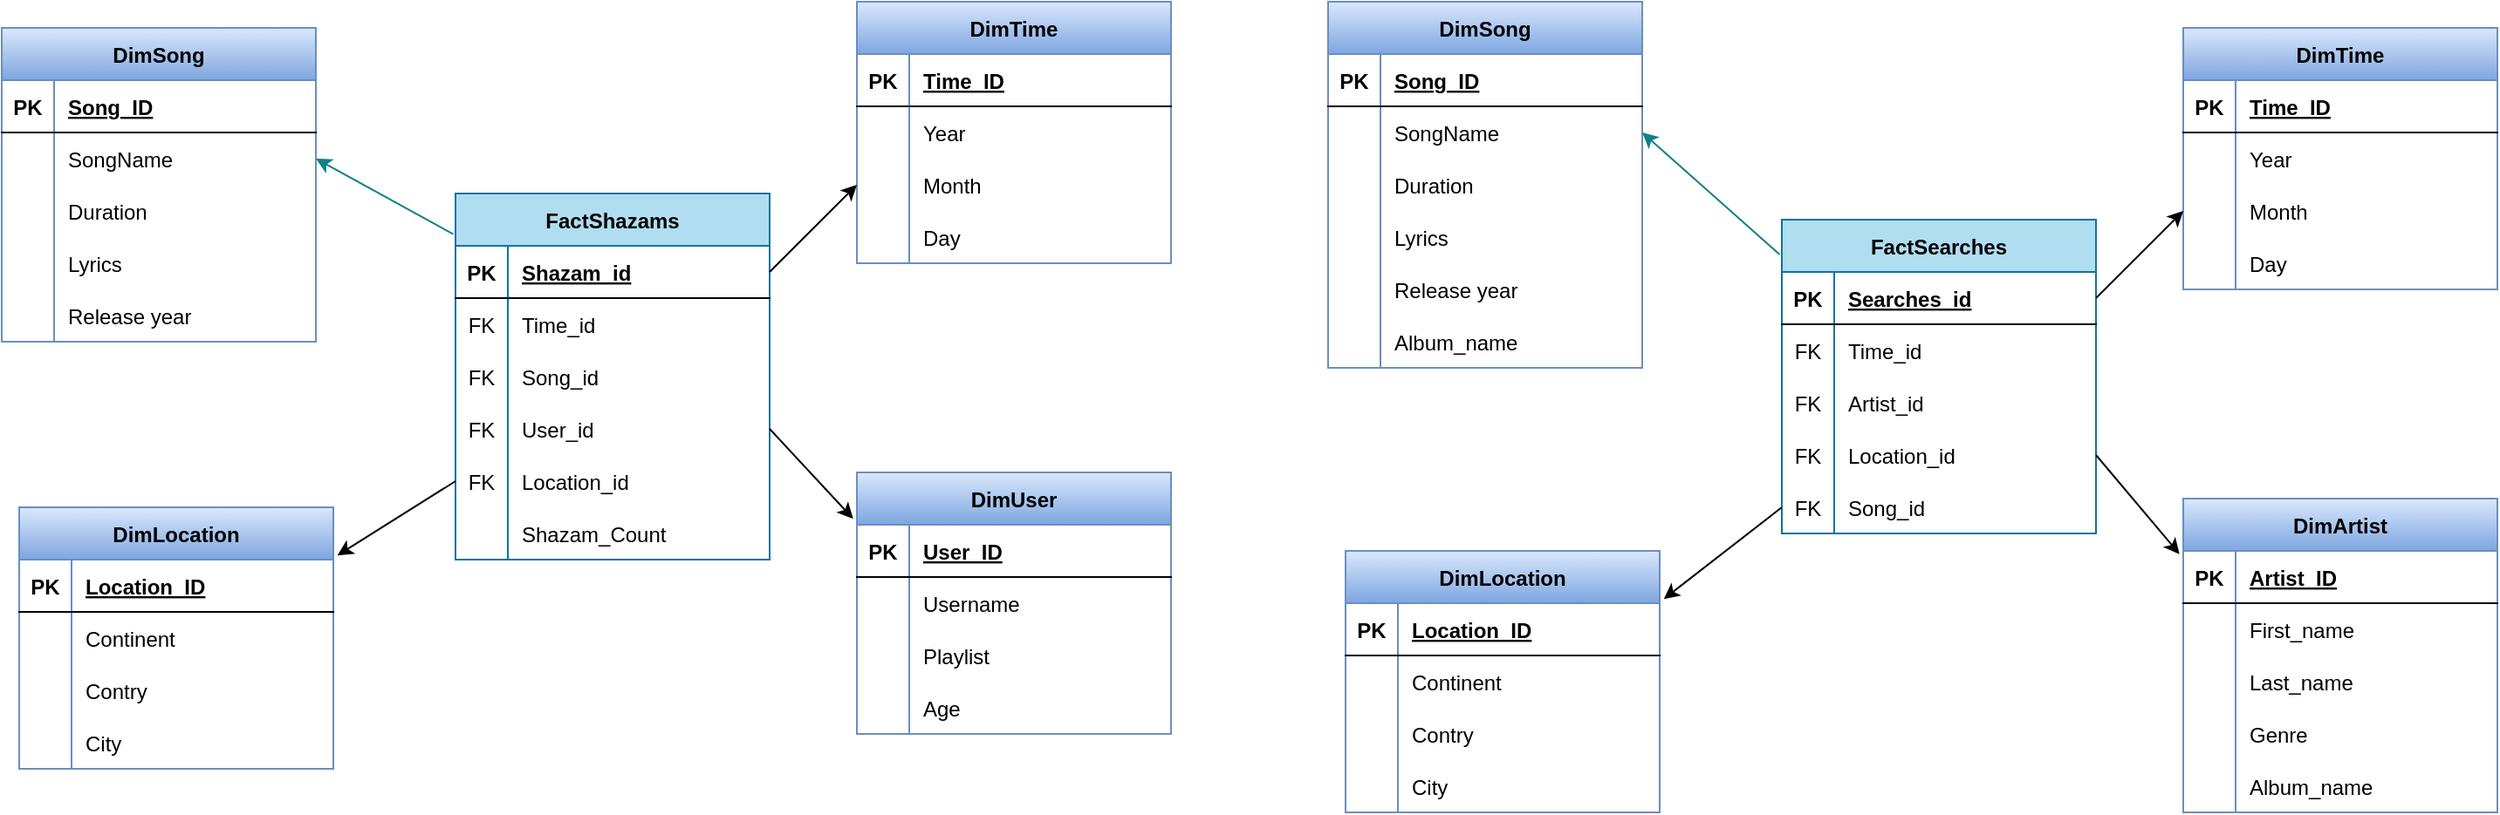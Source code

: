 <mxfile version="20.3.0" type="device"><diagram id="600w3VN4ANIHuI6n16UL" name="Page-1"><mxGraphModel dx="1038" dy="649" grid="1" gridSize="10" guides="1" tooltips="1" connect="1" arrows="1" fold="1" page="1" pageScale="1" pageWidth="850" pageHeight="1100" math="0" shadow="0"><root><mxCell id="0"/><mxCell id="1" parent="0"/><mxCell id="bhqylRLXYFiPvNO99c5i-1" value="FactShazams" style="shape=table;startSize=30;container=1;collapsible=1;childLayout=tableLayout;fixedRows=1;rowLines=0;fontStyle=1;align=center;resizeLast=1;fillColor=#b1ddf0;strokeColor=#10739e;" vertex="1" parent="1"><mxGeometry x="360" y="240" width="180" height="210" as="geometry"/></mxCell><mxCell id="bhqylRLXYFiPvNO99c5i-2" value="" style="shape=tableRow;horizontal=0;startSize=0;swimlaneHead=0;swimlaneBody=0;fillColor=none;collapsible=0;dropTarget=0;points=[[0,0.5],[1,0.5]];portConstraint=eastwest;top=0;left=0;right=0;bottom=1;" vertex="1" parent="bhqylRLXYFiPvNO99c5i-1"><mxGeometry y="30" width="180" height="30" as="geometry"/></mxCell><mxCell id="bhqylRLXYFiPvNO99c5i-3" value="PK" style="shape=partialRectangle;connectable=0;fillColor=none;top=0;left=0;bottom=0;right=0;fontStyle=1;overflow=hidden;" vertex="1" parent="bhqylRLXYFiPvNO99c5i-2"><mxGeometry width="30" height="30" as="geometry"><mxRectangle width="30" height="30" as="alternateBounds"/></mxGeometry></mxCell><mxCell id="bhqylRLXYFiPvNO99c5i-4" value="Shazam_id" style="shape=partialRectangle;connectable=0;fillColor=none;top=0;left=0;bottom=0;right=0;align=left;spacingLeft=6;fontStyle=5;overflow=hidden;" vertex="1" parent="bhqylRLXYFiPvNO99c5i-2"><mxGeometry x="30" width="150" height="30" as="geometry"><mxRectangle width="150" height="30" as="alternateBounds"/></mxGeometry></mxCell><mxCell id="bhqylRLXYFiPvNO99c5i-5" value="" style="shape=tableRow;horizontal=0;startSize=0;swimlaneHead=0;swimlaneBody=0;fillColor=none;collapsible=0;dropTarget=0;points=[[0,0.5],[1,0.5]];portConstraint=eastwest;top=0;left=0;right=0;bottom=0;" vertex="1" parent="bhqylRLXYFiPvNO99c5i-1"><mxGeometry y="60" width="180" height="30" as="geometry"/></mxCell><mxCell id="bhqylRLXYFiPvNO99c5i-6" value="FK" style="shape=partialRectangle;connectable=0;fillColor=none;top=0;left=0;bottom=0;right=0;editable=1;overflow=hidden;" vertex="1" parent="bhqylRLXYFiPvNO99c5i-5"><mxGeometry width="30" height="30" as="geometry"><mxRectangle width="30" height="30" as="alternateBounds"/></mxGeometry></mxCell><mxCell id="bhqylRLXYFiPvNO99c5i-7" value="Time_id" style="shape=partialRectangle;connectable=0;fillColor=none;top=0;left=0;bottom=0;right=0;align=left;spacingLeft=6;overflow=hidden;" vertex="1" parent="bhqylRLXYFiPvNO99c5i-5"><mxGeometry x="30" width="150" height="30" as="geometry"><mxRectangle width="150" height="30" as="alternateBounds"/></mxGeometry></mxCell><mxCell id="bhqylRLXYFiPvNO99c5i-8" value="" style="shape=tableRow;horizontal=0;startSize=0;swimlaneHead=0;swimlaneBody=0;fillColor=none;collapsible=0;dropTarget=0;points=[[0,0.5],[1,0.5]];portConstraint=eastwest;top=0;left=0;right=0;bottom=0;" vertex="1" parent="bhqylRLXYFiPvNO99c5i-1"><mxGeometry y="90" width="180" height="30" as="geometry"/></mxCell><mxCell id="bhqylRLXYFiPvNO99c5i-9" value="FK" style="shape=partialRectangle;connectable=0;fillColor=none;top=0;left=0;bottom=0;right=0;editable=1;overflow=hidden;" vertex="1" parent="bhqylRLXYFiPvNO99c5i-8"><mxGeometry width="30" height="30" as="geometry"><mxRectangle width="30" height="30" as="alternateBounds"/></mxGeometry></mxCell><mxCell id="bhqylRLXYFiPvNO99c5i-10" value="Song_id" style="shape=partialRectangle;connectable=0;fillColor=none;top=0;left=0;bottom=0;right=0;align=left;spacingLeft=6;overflow=hidden;" vertex="1" parent="bhqylRLXYFiPvNO99c5i-8"><mxGeometry x="30" width="150" height="30" as="geometry"><mxRectangle width="150" height="30" as="alternateBounds"/></mxGeometry></mxCell><mxCell id="bhqylRLXYFiPvNO99c5i-11" value="" style="shape=tableRow;horizontal=0;startSize=0;swimlaneHead=0;swimlaneBody=0;fillColor=none;collapsible=0;dropTarget=0;points=[[0,0.5],[1,0.5]];portConstraint=eastwest;top=0;left=0;right=0;bottom=0;" vertex="1" parent="bhqylRLXYFiPvNO99c5i-1"><mxGeometry y="120" width="180" height="30" as="geometry"/></mxCell><mxCell id="bhqylRLXYFiPvNO99c5i-12" value="FK" style="shape=partialRectangle;connectable=0;fillColor=none;top=0;left=0;bottom=0;right=0;editable=1;overflow=hidden;" vertex="1" parent="bhqylRLXYFiPvNO99c5i-11"><mxGeometry width="30" height="30" as="geometry"><mxRectangle width="30" height="30" as="alternateBounds"/></mxGeometry></mxCell><mxCell id="bhqylRLXYFiPvNO99c5i-13" value="User_id" style="shape=partialRectangle;connectable=0;fillColor=none;top=0;left=0;bottom=0;right=0;align=left;spacingLeft=6;overflow=hidden;" vertex="1" parent="bhqylRLXYFiPvNO99c5i-11"><mxGeometry x="30" width="150" height="30" as="geometry"><mxRectangle width="150" height="30" as="alternateBounds"/></mxGeometry></mxCell><mxCell id="bhqylRLXYFiPvNO99c5i-14" value="" style="shape=tableRow;horizontal=0;startSize=0;swimlaneHead=0;swimlaneBody=0;fillColor=none;collapsible=0;dropTarget=0;points=[[0,0.5],[1,0.5]];portConstraint=eastwest;top=0;left=0;right=0;bottom=0;" vertex="1" parent="bhqylRLXYFiPvNO99c5i-1"><mxGeometry y="150" width="180" height="30" as="geometry"/></mxCell><mxCell id="bhqylRLXYFiPvNO99c5i-15" value="FK" style="shape=partialRectangle;connectable=0;fillColor=none;top=0;left=0;bottom=0;right=0;editable=1;overflow=hidden;" vertex="1" parent="bhqylRLXYFiPvNO99c5i-14"><mxGeometry width="30" height="30" as="geometry"><mxRectangle width="30" height="30" as="alternateBounds"/></mxGeometry></mxCell><mxCell id="bhqylRLXYFiPvNO99c5i-16" value="Location_id" style="shape=partialRectangle;connectable=0;fillColor=none;top=0;left=0;bottom=0;right=0;align=left;spacingLeft=6;overflow=hidden;" vertex="1" parent="bhqylRLXYFiPvNO99c5i-14"><mxGeometry x="30" width="150" height="30" as="geometry"><mxRectangle width="150" height="30" as="alternateBounds"/></mxGeometry></mxCell><mxCell id="bhqylRLXYFiPvNO99c5i-160" value="" style="shape=tableRow;horizontal=0;startSize=0;swimlaneHead=0;swimlaneBody=0;fillColor=none;collapsible=0;dropTarget=0;points=[[0,0.5],[1,0.5]];portConstraint=eastwest;top=0;left=0;right=0;bottom=0;" vertex="1" parent="bhqylRLXYFiPvNO99c5i-1"><mxGeometry y="180" width="180" height="30" as="geometry"/></mxCell><mxCell id="bhqylRLXYFiPvNO99c5i-161" value="" style="shape=partialRectangle;connectable=0;fillColor=none;top=0;left=0;bottom=0;right=0;editable=1;overflow=hidden;" vertex="1" parent="bhqylRLXYFiPvNO99c5i-160"><mxGeometry width="30" height="30" as="geometry"><mxRectangle width="30" height="30" as="alternateBounds"/></mxGeometry></mxCell><mxCell id="bhqylRLXYFiPvNO99c5i-162" value="Shazam_Count" style="shape=partialRectangle;connectable=0;fillColor=none;top=0;left=0;bottom=0;right=0;align=left;spacingLeft=6;overflow=hidden;" vertex="1" parent="bhqylRLXYFiPvNO99c5i-160"><mxGeometry x="30" width="150" height="30" as="geometry"><mxRectangle width="150" height="30" as="alternateBounds"/></mxGeometry></mxCell><mxCell id="bhqylRLXYFiPvNO99c5i-17" value="DimSong" style="shape=table;startSize=30;container=1;collapsible=1;childLayout=tableLayout;fixedRows=1;rowLines=0;fontStyle=1;align=center;resizeLast=1;fillColor=#dae8fc;strokeColor=#6c8ebf;gradientColor=#7ea6e0;" vertex="1" parent="1"><mxGeometry x="100" y="145" width="180" height="180" as="geometry"/></mxCell><mxCell id="bhqylRLXYFiPvNO99c5i-18" value="" style="shape=tableRow;horizontal=0;startSize=0;swimlaneHead=0;swimlaneBody=0;fillColor=none;collapsible=0;dropTarget=0;points=[[0,0.5],[1,0.5]];portConstraint=eastwest;top=0;left=0;right=0;bottom=1;" vertex="1" parent="bhqylRLXYFiPvNO99c5i-17"><mxGeometry y="30" width="180" height="30" as="geometry"/></mxCell><mxCell id="bhqylRLXYFiPvNO99c5i-19" value="PK" style="shape=partialRectangle;connectable=0;fillColor=none;top=0;left=0;bottom=0;right=0;fontStyle=1;overflow=hidden;" vertex="1" parent="bhqylRLXYFiPvNO99c5i-18"><mxGeometry width="30" height="30" as="geometry"><mxRectangle width="30" height="30" as="alternateBounds"/></mxGeometry></mxCell><mxCell id="bhqylRLXYFiPvNO99c5i-20" value="Song_ID" style="shape=partialRectangle;connectable=0;fillColor=none;top=0;left=0;bottom=0;right=0;align=left;spacingLeft=6;fontStyle=5;overflow=hidden;" vertex="1" parent="bhqylRLXYFiPvNO99c5i-18"><mxGeometry x="30" width="150" height="30" as="geometry"><mxRectangle width="150" height="30" as="alternateBounds"/></mxGeometry></mxCell><mxCell id="bhqylRLXYFiPvNO99c5i-21" value="" style="shape=tableRow;horizontal=0;startSize=0;swimlaneHead=0;swimlaneBody=0;fillColor=none;collapsible=0;dropTarget=0;points=[[0,0.5],[1,0.5]];portConstraint=eastwest;top=0;left=0;right=0;bottom=0;" vertex="1" parent="bhqylRLXYFiPvNO99c5i-17"><mxGeometry y="60" width="180" height="30" as="geometry"/></mxCell><mxCell id="bhqylRLXYFiPvNO99c5i-22" value="" style="shape=partialRectangle;connectable=0;fillColor=none;top=0;left=0;bottom=0;right=0;editable=1;overflow=hidden;" vertex="1" parent="bhqylRLXYFiPvNO99c5i-21"><mxGeometry width="30" height="30" as="geometry"><mxRectangle width="30" height="30" as="alternateBounds"/></mxGeometry></mxCell><mxCell id="bhqylRLXYFiPvNO99c5i-23" value="SongName" style="shape=partialRectangle;connectable=0;fillColor=none;top=0;left=0;bottom=0;right=0;align=left;spacingLeft=6;overflow=hidden;" vertex="1" parent="bhqylRLXYFiPvNO99c5i-21"><mxGeometry x="30" width="150" height="30" as="geometry"><mxRectangle width="150" height="30" as="alternateBounds"/></mxGeometry></mxCell><mxCell id="bhqylRLXYFiPvNO99c5i-24" value="" style="shape=tableRow;horizontal=0;startSize=0;swimlaneHead=0;swimlaneBody=0;fillColor=none;collapsible=0;dropTarget=0;points=[[0,0.5],[1,0.5]];portConstraint=eastwest;top=0;left=0;right=0;bottom=0;" vertex="1" parent="bhqylRLXYFiPvNO99c5i-17"><mxGeometry y="90" width="180" height="30" as="geometry"/></mxCell><mxCell id="bhqylRLXYFiPvNO99c5i-25" value="" style="shape=partialRectangle;connectable=0;fillColor=none;top=0;left=0;bottom=0;right=0;editable=1;overflow=hidden;" vertex="1" parent="bhqylRLXYFiPvNO99c5i-24"><mxGeometry width="30" height="30" as="geometry"><mxRectangle width="30" height="30" as="alternateBounds"/></mxGeometry></mxCell><mxCell id="bhqylRLXYFiPvNO99c5i-26" value="Duration" style="shape=partialRectangle;connectable=0;fillColor=none;top=0;left=0;bottom=0;right=0;align=left;spacingLeft=6;overflow=hidden;" vertex="1" parent="bhqylRLXYFiPvNO99c5i-24"><mxGeometry x="30" width="150" height="30" as="geometry"><mxRectangle width="150" height="30" as="alternateBounds"/></mxGeometry></mxCell><mxCell id="bhqylRLXYFiPvNO99c5i-27" value="" style="shape=tableRow;horizontal=0;startSize=0;swimlaneHead=0;swimlaneBody=0;fillColor=none;collapsible=0;dropTarget=0;points=[[0,0.5],[1,0.5]];portConstraint=eastwest;top=0;left=0;right=0;bottom=0;" vertex="1" parent="bhqylRLXYFiPvNO99c5i-17"><mxGeometry y="120" width="180" height="30" as="geometry"/></mxCell><mxCell id="bhqylRLXYFiPvNO99c5i-28" value="" style="shape=partialRectangle;connectable=0;fillColor=none;top=0;left=0;bottom=0;right=0;editable=1;overflow=hidden;" vertex="1" parent="bhqylRLXYFiPvNO99c5i-27"><mxGeometry width="30" height="30" as="geometry"><mxRectangle width="30" height="30" as="alternateBounds"/></mxGeometry></mxCell><mxCell id="bhqylRLXYFiPvNO99c5i-29" value="Lyrics" style="shape=partialRectangle;connectable=0;fillColor=none;top=0;left=0;bottom=0;right=0;align=left;spacingLeft=6;overflow=hidden;" vertex="1" parent="bhqylRLXYFiPvNO99c5i-27"><mxGeometry x="30" width="150" height="30" as="geometry"><mxRectangle width="150" height="30" as="alternateBounds"/></mxGeometry></mxCell><mxCell id="bhqylRLXYFiPvNO99c5i-30" value="" style="shape=tableRow;horizontal=0;startSize=0;swimlaneHead=0;swimlaneBody=0;fillColor=none;collapsible=0;dropTarget=0;points=[[0,0.5],[1,0.5]];portConstraint=eastwest;top=0;left=0;right=0;bottom=0;" vertex="1" parent="bhqylRLXYFiPvNO99c5i-17"><mxGeometry y="150" width="180" height="30" as="geometry"/></mxCell><mxCell id="bhqylRLXYFiPvNO99c5i-31" value="" style="shape=partialRectangle;connectable=0;fillColor=none;top=0;left=0;bottom=0;right=0;editable=1;overflow=hidden;" vertex="1" parent="bhqylRLXYFiPvNO99c5i-30"><mxGeometry width="30" height="30" as="geometry"><mxRectangle width="30" height="30" as="alternateBounds"/></mxGeometry></mxCell><mxCell id="bhqylRLXYFiPvNO99c5i-32" value="Release year" style="shape=partialRectangle;connectable=0;fillColor=none;top=0;left=0;bottom=0;right=0;align=left;spacingLeft=6;overflow=hidden;" vertex="1" parent="bhqylRLXYFiPvNO99c5i-30"><mxGeometry x="30" width="150" height="30" as="geometry"><mxRectangle width="150" height="30" as="alternateBounds"/></mxGeometry></mxCell><mxCell id="bhqylRLXYFiPvNO99c5i-33" value="DimLocation" style="shape=table;startSize=30;container=1;collapsible=1;childLayout=tableLayout;fixedRows=1;rowLines=0;fontStyle=1;align=center;resizeLast=1;fillColor=#dae8fc;strokeColor=#6c8ebf;gradientColor=#7ea6e0;" vertex="1" parent="1"><mxGeometry x="110" y="420" width="180" height="150" as="geometry"/></mxCell><mxCell id="bhqylRLXYFiPvNO99c5i-34" value="" style="shape=tableRow;horizontal=0;startSize=0;swimlaneHead=0;swimlaneBody=0;fillColor=none;collapsible=0;dropTarget=0;points=[[0,0.5],[1,0.5]];portConstraint=eastwest;top=0;left=0;right=0;bottom=1;" vertex="1" parent="bhqylRLXYFiPvNO99c5i-33"><mxGeometry y="30" width="180" height="30" as="geometry"/></mxCell><mxCell id="bhqylRLXYFiPvNO99c5i-35" value="PK" style="shape=partialRectangle;connectable=0;fillColor=none;top=0;left=0;bottom=0;right=0;fontStyle=1;overflow=hidden;" vertex="1" parent="bhqylRLXYFiPvNO99c5i-34"><mxGeometry width="30" height="30" as="geometry"><mxRectangle width="30" height="30" as="alternateBounds"/></mxGeometry></mxCell><mxCell id="bhqylRLXYFiPvNO99c5i-36" value="Location_ID" style="shape=partialRectangle;connectable=0;fillColor=none;top=0;left=0;bottom=0;right=0;align=left;spacingLeft=6;fontStyle=5;overflow=hidden;" vertex="1" parent="bhqylRLXYFiPvNO99c5i-34"><mxGeometry x="30" width="150" height="30" as="geometry"><mxRectangle width="150" height="30" as="alternateBounds"/></mxGeometry></mxCell><mxCell id="bhqylRLXYFiPvNO99c5i-37" value="" style="shape=tableRow;horizontal=0;startSize=0;swimlaneHead=0;swimlaneBody=0;fillColor=none;collapsible=0;dropTarget=0;points=[[0,0.5],[1,0.5]];portConstraint=eastwest;top=0;left=0;right=0;bottom=0;" vertex="1" parent="bhqylRLXYFiPvNO99c5i-33"><mxGeometry y="60" width="180" height="30" as="geometry"/></mxCell><mxCell id="bhqylRLXYFiPvNO99c5i-38" value="" style="shape=partialRectangle;connectable=0;fillColor=none;top=0;left=0;bottom=0;right=0;editable=1;overflow=hidden;" vertex="1" parent="bhqylRLXYFiPvNO99c5i-37"><mxGeometry width="30" height="30" as="geometry"><mxRectangle width="30" height="30" as="alternateBounds"/></mxGeometry></mxCell><mxCell id="bhqylRLXYFiPvNO99c5i-39" value="Continent" style="shape=partialRectangle;connectable=0;fillColor=none;top=0;left=0;bottom=0;right=0;align=left;spacingLeft=6;overflow=hidden;" vertex="1" parent="bhqylRLXYFiPvNO99c5i-37"><mxGeometry x="30" width="150" height="30" as="geometry"><mxRectangle width="150" height="30" as="alternateBounds"/></mxGeometry></mxCell><mxCell id="bhqylRLXYFiPvNO99c5i-40" value="" style="shape=tableRow;horizontal=0;startSize=0;swimlaneHead=0;swimlaneBody=0;fillColor=none;collapsible=0;dropTarget=0;points=[[0,0.5],[1,0.5]];portConstraint=eastwest;top=0;left=0;right=0;bottom=0;" vertex="1" parent="bhqylRLXYFiPvNO99c5i-33"><mxGeometry y="90" width="180" height="30" as="geometry"/></mxCell><mxCell id="bhqylRLXYFiPvNO99c5i-41" value="" style="shape=partialRectangle;connectable=0;fillColor=none;top=0;left=0;bottom=0;right=0;editable=1;overflow=hidden;" vertex="1" parent="bhqylRLXYFiPvNO99c5i-40"><mxGeometry width="30" height="30" as="geometry"><mxRectangle width="30" height="30" as="alternateBounds"/></mxGeometry></mxCell><mxCell id="bhqylRLXYFiPvNO99c5i-42" value="Contry" style="shape=partialRectangle;connectable=0;fillColor=none;top=0;left=0;bottom=0;right=0;align=left;spacingLeft=6;overflow=hidden;" vertex="1" parent="bhqylRLXYFiPvNO99c5i-40"><mxGeometry x="30" width="150" height="30" as="geometry"><mxRectangle width="150" height="30" as="alternateBounds"/></mxGeometry></mxCell><mxCell id="bhqylRLXYFiPvNO99c5i-43" value="" style="shape=tableRow;horizontal=0;startSize=0;swimlaneHead=0;swimlaneBody=0;fillColor=none;collapsible=0;dropTarget=0;points=[[0,0.5],[1,0.5]];portConstraint=eastwest;top=0;left=0;right=0;bottom=0;" vertex="1" parent="bhqylRLXYFiPvNO99c5i-33"><mxGeometry y="120" width="180" height="30" as="geometry"/></mxCell><mxCell id="bhqylRLXYFiPvNO99c5i-44" value="" style="shape=partialRectangle;connectable=0;fillColor=none;top=0;left=0;bottom=0;right=0;editable=1;overflow=hidden;" vertex="1" parent="bhqylRLXYFiPvNO99c5i-43"><mxGeometry width="30" height="30" as="geometry"><mxRectangle width="30" height="30" as="alternateBounds"/></mxGeometry></mxCell><mxCell id="bhqylRLXYFiPvNO99c5i-45" value="City" style="shape=partialRectangle;connectable=0;fillColor=none;top=0;left=0;bottom=0;right=0;align=left;spacingLeft=6;overflow=hidden;" vertex="1" parent="bhqylRLXYFiPvNO99c5i-43"><mxGeometry x="30" width="150" height="30" as="geometry"><mxRectangle width="150" height="30" as="alternateBounds"/></mxGeometry></mxCell><mxCell id="bhqylRLXYFiPvNO99c5i-49" value="DimTime" style="shape=table;startSize=30;container=1;collapsible=1;childLayout=tableLayout;fixedRows=1;rowLines=0;fontStyle=1;align=center;resizeLast=1;fillColor=#dae8fc;strokeColor=#6c8ebf;gradientColor=#7ea6e0;" vertex="1" parent="1"><mxGeometry x="590" y="130" width="180" height="150" as="geometry"/></mxCell><mxCell id="bhqylRLXYFiPvNO99c5i-50" value="" style="shape=tableRow;horizontal=0;startSize=0;swimlaneHead=0;swimlaneBody=0;fillColor=none;collapsible=0;dropTarget=0;points=[[0,0.5],[1,0.5]];portConstraint=eastwest;top=0;left=0;right=0;bottom=1;" vertex="1" parent="bhqylRLXYFiPvNO99c5i-49"><mxGeometry y="30" width="180" height="30" as="geometry"/></mxCell><mxCell id="bhqylRLXYFiPvNO99c5i-51" value="PK" style="shape=partialRectangle;connectable=0;fillColor=none;top=0;left=0;bottom=0;right=0;fontStyle=1;overflow=hidden;" vertex="1" parent="bhqylRLXYFiPvNO99c5i-50"><mxGeometry width="30" height="30" as="geometry"><mxRectangle width="30" height="30" as="alternateBounds"/></mxGeometry></mxCell><mxCell id="bhqylRLXYFiPvNO99c5i-52" value="Time_ID" style="shape=partialRectangle;connectable=0;fillColor=none;top=0;left=0;bottom=0;right=0;align=left;spacingLeft=6;fontStyle=5;overflow=hidden;" vertex="1" parent="bhqylRLXYFiPvNO99c5i-50"><mxGeometry x="30" width="150" height="30" as="geometry"><mxRectangle width="150" height="30" as="alternateBounds"/></mxGeometry></mxCell><mxCell id="bhqylRLXYFiPvNO99c5i-53" value="" style="shape=tableRow;horizontal=0;startSize=0;swimlaneHead=0;swimlaneBody=0;fillColor=none;collapsible=0;dropTarget=0;points=[[0,0.5],[1,0.5]];portConstraint=eastwest;top=0;left=0;right=0;bottom=0;" vertex="1" parent="bhqylRLXYFiPvNO99c5i-49"><mxGeometry y="60" width="180" height="30" as="geometry"/></mxCell><mxCell id="bhqylRLXYFiPvNO99c5i-54" value="" style="shape=partialRectangle;connectable=0;fillColor=none;top=0;left=0;bottom=0;right=0;editable=1;overflow=hidden;" vertex="1" parent="bhqylRLXYFiPvNO99c5i-53"><mxGeometry width="30" height="30" as="geometry"><mxRectangle width="30" height="30" as="alternateBounds"/></mxGeometry></mxCell><mxCell id="bhqylRLXYFiPvNO99c5i-55" value="Year" style="shape=partialRectangle;connectable=0;fillColor=none;top=0;left=0;bottom=0;right=0;align=left;spacingLeft=6;overflow=hidden;" vertex="1" parent="bhqylRLXYFiPvNO99c5i-53"><mxGeometry x="30" width="150" height="30" as="geometry"><mxRectangle width="150" height="30" as="alternateBounds"/></mxGeometry></mxCell><mxCell id="bhqylRLXYFiPvNO99c5i-56" value="" style="shape=tableRow;horizontal=0;startSize=0;swimlaneHead=0;swimlaneBody=0;fillColor=none;collapsible=0;dropTarget=0;points=[[0,0.5],[1,0.5]];portConstraint=eastwest;top=0;left=0;right=0;bottom=0;" vertex="1" parent="bhqylRLXYFiPvNO99c5i-49"><mxGeometry y="90" width="180" height="30" as="geometry"/></mxCell><mxCell id="bhqylRLXYFiPvNO99c5i-57" value="" style="shape=partialRectangle;connectable=0;fillColor=none;top=0;left=0;bottom=0;right=0;editable=1;overflow=hidden;" vertex="1" parent="bhqylRLXYFiPvNO99c5i-56"><mxGeometry width="30" height="30" as="geometry"><mxRectangle width="30" height="30" as="alternateBounds"/></mxGeometry></mxCell><mxCell id="bhqylRLXYFiPvNO99c5i-58" value="Month" style="shape=partialRectangle;connectable=0;fillColor=none;top=0;left=0;bottom=0;right=0;align=left;spacingLeft=6;overflow=hidden;" vertex="1" parent="bhqylRLXYFiPvNO99c5i-56"><mxGeometry x="30" width="150" height="30" as="geometry"><mxRectangle width="150" height="30" as="alternateBounds"/></mxGeometry></mxCell><mxCell id="bhqylRLXYFiPvNO99c5i-59" value="" style="shape=tableRow;horizontal=0;startSize=0;swimlaneHead=0;swimlaneBody=0;fillColor=none;collapsible=0;dropTarget=0;points=[[0,0.5],[1,0.5]];portConstraint=eastwest;top=0;left=0;right=0;bottom=0;" vertex="1" parent="bhqylRLXYFiPvNO99c5i-49"><mxGeometry y="120" width="180" height="30" as="geometry"/></mxCell><mxCell id="bhqylRLXYFiPvNO99c5i-60" value="" style="shape=partialRectangle;connectable=0;fillColor=none;top=0;left=0;bottom=0;right=0;editable=1;overflow=hidden;" vertex="1" parent="bhqylRLXYFiPvNO99c5i-59"><mxGeometry width="30" height="30" as="geometry"><mxRectangle width="30" height="30" as="alternateBounds"/></mxGeometry></mxCell><mxCell id="bhqylRLXYFiPvNO99c5i-61" value="Day" style="shape=partialRectangle;connectable=0;fillColor=none;top=0;left=0;bottom=0;right=0;align=left;spacingLeft=6;overflow=hidden;" vertex="1" parent="bhqylRLXYFiPvNO99c5i-59"><mxGeometry x="30" width="150" height="30" as="geometry"><mxRectangle width="150" height="30" as="alternateBounds"/></mxGeometry></mxCell><mxCell id="bhqylRLXYFiPvNO99c5i-65" value="DimUser" style="shape=table;startSize=30;container=1;collapsible=1;childLayout=tableLayout;fixedRows=1;rowLines=0;fontStyle=1;align=center;resizeLast=1;fillColor=#dae8fc;strokeColor=#6c8ebf;gradientColor=#7ea6e0;" vertex="1" parent="1"><mxGeometry x="590" y="400" width="180" height="150" as="geometry"/></mxCell><mxCell id="bhqylRLXYFiPvNO99c5i-66" value="" style="shape=tableRow;horizontal=0;startSize=0;swimlaneHead=0;swimlaneBody=0;fillColor=none;collapsible=0;dropTarget=0;points=[[0,0.5],[1,0.5]];portConstraint=eastwest;top=0;left=0;right=0;bottom=1;" vertex="1" parent="bhqylRLXYFiPvNO99c5i-65"><mxGeometry y="30" width="180" height="30" as="geometry"/></mxCell><mxCell id="bhqylRLXYFiPvNO99c5i-67" value="PK" style="shape=partialRectangle;connectable=0;fillColor=none;top=0;left=0;bottom=0;right=0;fontStyle=1;overflow=hidden;" vertex="1" parent="bhqylRLXYFiPvNO99c5i-66"><mxGeometry width="30" height="30" as="geometry"><mxRectangle width="30" height="30" as="alternateBounds"/></mxGeometry></mxCell><mxCell id="bhqylRLXYFiPvNO99c5i-68" value="User_ID" style="shape=partialRectangle;connectable=0;fillColor=none;top=0;left=0;bottom=0;right=0;align=left;spacingLeft=6;fontStyle=5;overflow=hidden;" vertex="1" parent="bhqylRLXYFiPvNO99c5i-66"><mxGeometry x="30" width="150" height="30" as="geometry"><mxRectangle width="150" height="30" as="alternateBounds"/></mxGeometry></mxCell><mxCell id="bhqylRLXYFiPvNO99c5i-69" value="" style="shape=tableRow;horizontal=0;startSize=0;swimlaneHead=0;swimlaneBody=0;fillColor=none;collapsible=0;dropTarget=0;points=[[0,0.5],[1,0.5]];portConstraint=eastwest;top=0;left=0;right=0;bottom=0;" vertex="1" parent="bhqylRLXYFiPvNO99c5i-65"><mxGeometry y="60" width="180" height="30" as="geometry"/></mxCell><mxCell id="bhqylRLXYFiPvNO99c5i-70" value="" style="shape=partialRectangle;connectable=0;fillColor=none;top=0;left=0;bottom=0;right=0;editable=1;overflow=hidden;" vertex="1" parent="bhqylRLXYFiPvNO99c5i-69"><mxGeometry width="30" height="30" as="geometry"><mxRectangle width="30" height="30" as="alternateBounds"/></mxGeometry></mxCell><mxCell id="bhqylRLXYFiPvNO99c5i-71" value="Username" style="shape=partialRectangle;connectable=0;fillColor=none;top=0;left=0;bottom=0;right=0;align=left;spacingLeft=6;overflow=hidden;" vertex="1" parent="bhqylRLXYFiPvNO99c5i-69"><mxGeometry x="30" width="150" height="30" as="geometry"><mxRectangle width="150" height="30" as="alternateBounds"/></mxGeometry></mxCell><mxCell id="bhqylRLXYFiPvNO99c5i-72" value="" style="shape=tableRow;horizontal=0;startSize=0;swimlaneHead=0;swimlaneBody=0;fillColor=none;collapsible=0;dropTarget=0;points=[[0,0.5],[1,0.5]];portConstraint=eastwest;top=0;left=0;right=0;bottom=0;" vertex="1" parent="bhqylRLXYFiPvNO99c5i-65"><mxGeometry y="90" width="180" height="30" as="geometry"/></mxCell><mxCell id="bhqylRLXYFiPvNO99c5i-73" value="" style="shape=partialRectangle;connectable=0;fillColor=none;top=0;left=0;bottom=0;right=0;editable=1;overflow=hidden;" vertex="1" parent="bhqylRLXYFiPvNO99c5i-72"><mxGeometry width="30" height="30" as="geometry"><mxRectangle width="30" height="30" as="alternateBounds"/></mxGeometry></mxCell><mxCell id="bhqylRLXYFiPvNO99c5i-74" value="Playlist" style="shape=partialRectangle;connectable=0;fillColor=none;top=0;left=0;bottom=0;right=0;align=left;spacingLeft=6;overflow=hidden;" vertex="1" parent="bhqylRLXYFiPvNO99c5i-72"><mxGeometry x="30" width="150" height="30" as="geometry"><mxRectangle width="150" height="30" as="alternateBounds"/></mxGeometry></mxCell><mxCell id="bhqylRLXYFiPvNO99c5i-75" value="" style="shape=tableRow;horizontal=0;startSize=0;swimlaneHead=0;swimlaneBody=0;fillColor=none;collapsible=0;dropTarget=0;points=[[0,0.5],[1,0.5]];portConstraint=eastwest;top=0;left=0;right=0;bottom=0;" vertex="1" parent="bhqylRLXYFiPvNO99c5i-65"><mxGeometry y="120" width="180" height="30" as="geometry"/></mxCell><mxCell id="bhqylRLXYFiPvNO99c5i-76" value="" style="shape=partialRectangle;connectable=0;fillColor=none;top=0;left=0;bottom=0;right=0;editable=1;overflow=hidden;" vertex="1" parent="bhqylRLXYFiPvNO99c5i-75"><mxGeometry width="30" height="30" as="geometry"><mxRectangle width="30" height="30" as="alternateBounds"/></mxGeometry></mxCell><mxCell id="bhqylRLXYFiPvNO99c5i-77" value="Age" style="shape=partialRectangle;connectable=0;fillColor=none;top=0;left=0;bottom=0;right=0;align=left;spacingLeft=6;overflow=hidden;" vertex="1" parent="bhqylRLXYFiPvNO99c5i-75"><mxGeometry x="30" width="150" height="30" as="geometry"><mxRectangle width="150" height="30" as="alternateBounds"/></mxGeometry></mxCell><mxCell id="bhqylRLXYFiPvNO99c5i-81" value="" style="endArrow=classic;html=1;rounded=0;entryX=0;entryY=0.5;entryDx=0;entryDy=0;exitX=1;exitY=0.5;exitDx=0;exitDy=0;" edge="1" parent="1" source="bhqylRLXYFiPvNO99c5i-2" target="bhqylRLXYFiPvNO99c5i-56"><mxGeometry width="50" height="50" relative="1" as="geometry"><mxPoint x="510" y="290" as="sourcePoint"/><mxPoint x="560" y="240" as="targetPoint"/></mxGeometry></mxCell><mxCell id="bhqylRLXYFiPvNO99c5i-82" value="" style="endArrow=classic;html=1;rounded=0;entryX=-0.012;entryY=0.177;entryDx=0;entryDy=0;entryPerimeter=0;exitX=1;exitY=0.5;exitDx=0;exitDy=0;" edge="1" parent="1" source="bhqylRLXYFiPvNO99c5i-11" target="bhqylRLXYFiPvNO99c5i-65"><mxGeometry width="50" height="50" relative="1" as="geometry"><mxPoint x="490" y="530" as="sourcePoint"/><mxPoint x="540" y="480" as="targetPoint"/></mxGeometry></mxCell><mxCell id="bhqylRLXYFiPvNO99c5i-83" value="" style="endArrow=classic;html=1;rounded=0;exitX=0;exitY=0.5;exitDx=0;exitDy=0;entryX=1.013;entryY=-0.08;entryDx=0;entryDy=0;entryPerimeter=0;" edge="1" parent="1" source="bhqylRLXYFiPvNO99c5i-14" target="bhqylRLXYFiPvNO99c5i-34"><mxGeometry width="50" height="50" relative="1" as="geometry"><mxPoint x="350" y="500" as="sourcePoint"/><mxPoint x="400" y="450" as="targetPoint"/></mxGeometry></mxCell><mxCell id="bhqylRLXYFiPvNO99c5i-84" value="" style="endArrow=classic;html=1;rounded=0;exitX=-0.007;exitY=0.111;exitDx=0;exitDy=0;entryX=1;entryY=0.5;entryDx=0;entryDy=0;fillColor=#b0e3e6;strokeColor=#0e8088;exitPerimeter=0;" edge="1" parent="1" source="bhqylRLXYFiPvNO99c5i-1" target="bhqylRLXYFiPvNO99c5i-21"><mxGeometry width="50" height="50" relative="1" as="geometry"><mxPoint x="330" y="200" as="sourcePoint"/><mxPoint x="380" y="150" as="targetPoint"/></mxGeometry></mxCell><mxCell id="bhqylRLXYFiPvNO99c5i-85" value="FactSearches" style="shape=table;startSize=30;container=1;collapsible=1;childLayout=tableLayout;fixedRows=1;rowLines=0;fontStyle=1;align=center;resizeLast=1;fillColor=#b1ddf0;strokeColor=#10739e;" vertex="1" parent="1"><mxGeometry x="1120" y="255" width="180" height="180" as="geometry"/></mxCell><mxCell id="bhqylRLXYFiPvNO99c5i-86" value="" style="shape=tableRow;horizontal=0;startSize=0;swimlaneHead=0;swimlaneBody=0;fillColor=none;collapsible=0;dropTarget=0;points=[[0,0.5],[1,0.5]];portConstraint=eastwest;top=0;left=0;right=0;bottom=1;" vertex="1" parent="bhqylRLXYFiPvNO99c5i-85"><mxGeometry y="30" width="180" height="30" as="geometry"/></mxCell><mxCell id="bhqylRLXYFiPvNO99c5i-87" value="PK" style="shape=partialRectangle;connectable=0;fillColor=none;top=0;left=0;bottom=0;right=0;fontStyle=1;overflow=hidden;" vertex="1" parent="bhqylRLXYFiPvNO99c5i-86"><mxGeometry width="30" height="30" as="geometry"><mxRectangle width="30" height="30" as="alternateBounds"/></mxGeometry></mxCell><mxCell id="bhqylRLXYFiPvNO99c5i-88" value="Searches_id" style="shape=partialRectangle;connectable=0;fillColor=none;top=0;left=0;bottom=0;right=0;align=left;spacingLeft=6;fontStyle=5;overflow=hidden;" vertex="1" parent="bhqylRLXYFiPvNO99c5i-86"><mxGeometry x="30" width="150" height="30" as="geometry"><mxRectangle width="150" height="30" as="alternateBounds"/></mxGeometry></mxCell><mxCell id="bhqylRLXYFiPvNO99c5i-89" value="" style="shape=tableRow;horizontal=0;startSize=0;swimlaneHead=0;swimlaneBody=0;fillColor=none;collapsible=0;dropTarget=0;points=[[0,0.5],[1,0.5]];portConstraint=eastwest;top=0;left=0;right=0;bottom=0;" vertex="1" parent="bhqylRLXYFiPvNO99c5i-85"><mxGeometry y="60" width="180" height="30" as="geometry"/></mxCell><mxCell id="bhqylRLXYFiPvNO99c5i-90" value="FK" style="shape=partialRectangle;connectable=0;fillColor=none;top=0;left=0;bottom=0;right=0;editable=1;overflow=hidden;" vertex="1" parent="bhqylRLXYFiPvNO99c5i-89"><mxGeometry width="30" height="30" as="geometry"><mxRectangle width="30" height="30" as="alternateBounds"/></mxGeometry></mxCell><mxCell id="bhqylRLXYFiPvNO99c5i-91" value="Time_id" style="shape=partialRectangle;connectable=0;fillColor=none;top=0;left=0;bottom=0;right=0;align=left;spacingLeft=6;overflow=hidden;" vertex="1" parent="bhqylRLXYFiPvNO99c5i-89"><mxGeometry x="30" width="150" height="30" as="geometry"><mxRectangle width="150" height="30" as="alternateBounds"/></mxGeometry></mxCell><mxCell id="bhqylRLXYFiPvNO99c5i-92" value="" style="shape=tableRow;horizontal=0;startSize=0;swimlaneHead=0;swimlaneBody=0;fillColor=none;collapsible=0;dropTarget=0;points=[[0,0.5],[1,0.5]];portConstraint=eastwest;top=0;left=0;right=0;bottom=0;" vertex="1" parent="bhqylRLXYFiPvNO99c5i-85"><mxGeometry y="90" width="180" height="30" as="geometry"/></mxCell><mxCell id="bhqylRLXYFiPvNO99c5i-93" value="FK" style="shape=partialRectangle;connectable=0;fillColor=none;top=0;left=0;bottom=0;right=0;editable=1;overflow=hidden;" vertex="1" parent="bhqylRLXYFiPvNO99c5i-92"><mxGeometry width="30" height="30" as="geometry"><mxRectangle width="30" height="30" as="alternateBounds"/></mxGeometry></mxCell><mxCell id="bhqylRLXYFiPvNO99c5i-94" value="Artist_id" style="shape=partialRectangle;connectable=0;fillColor=none;top=0;left=0;bottom=0;right=0;align=left;spacingLeft=6;overflow=hidden;" vertex="1" parent="bhqylRLXYFiPvNO99c5i-92"><mxGeometry x="30" width="150" height="30" as="geometry"><mxRectangle width="150" height="30" as="alternateBounds"/></mxGeometry></mxCell><mxCell id="bhqylRLXYFiPvNO99c5i-95" value="" style="shape=tableRow;horizontal=0;startSize=0;swimlaneHead=0;swimlaneBody=0;fillColor=none;collapsible=0;dropTarget=0;points=[[0,0.5],[1,0.5]];portConstraint=eastwest;top=0;left=0;right=0;bottom=0;" vertex="1" parent="bhqylRLXYFiPvNO99c5i-85"><mxGeometry y="120" width="180" height="30" as="geometry"/></mxCell><mxCell id="bhqylRLXYFiPvNO99c5i-96" value="FK" style="shape=partialRectangle;connectable=0;fillColor=none;top=0;left=0;bottom=0;right=0;editable=1;overflow=hidden;" vertex="1" parent="bhqylRLXYFiPvNO99c5i-95"><mxGeometry width="30" height="30" as="geometry"><mxRectangle width="30" height="30" as="alternateBounds"/></mxGeometry></mxCell><mxCell id="bhqylRLXYFiPvNO99c5i-97" value="Location_id" style="shape=partialRectangle;connectable=0;fillColor=none;top=0;left=0;bottom=0;right=0;align=left;spacingLeft=6;overflow=hidden;" vertex="1" parent="bhqylRLXYFiPvNO99c5i-95"><mxGeometry x="30" width="150" height="30" as="geometry"><mxRectangle width="150" height="30" as="alternateBounds"/></mxGeometry></mxCell><mxCell id="bhqylRLXYFiPvNO99c5i-98" value="" style="shape=tableRow;horizontal=0;startSize=0;swimlaneHead=0;swimlaneBody=0;fillColor=none;collapsible=0;dropTarget=0;points=[[0,0.5],[1,0.5]];portConstraint=eastwest;top=0;left=0;right=0;bottom=0;" vertex="1" parent="bhqylRLXYFiPvNO99c5i-85"><mxGeometry y="150" width="180" height="30" as="geometry"/></mxCell><mxCell id="bhqylRLXYFiPvNO99c5i-99" value="FK" style="shape=partialRectangle;connectable=0;fillColor=none;top=0;left=0;bottom=0;right=0;editable=1;overflow=hidden;" vertex="1" parent="bhqylRLXYFiPvNO99c5i-98"><mxGeometry width="30" height="30" as="geometry"><mxRectangle width="30" height="30" as="alternateBounds"/></mxGeometry></mxCell><mxCell id="bhqylRLXYFiPvNO99c5i-100" value="Song_id" style="shape=partialRectangle;connectable=0;fillColor=none;top=0;left=0;bottom=0;right=0;align=left;spacingLeft=6;overflow=hidden;" vertex="1" parent="bhqylRLXYFiPvNO99c5i-98"><mxGeometry x="30" width="150" height="30" as="geometry"><mxRectangle width="150" height="30" as="alternateBounds"/></mxGeometry></mxCell><mxCell id="bhqylRLXYFiPvNO99c5i-101" value="DimSong" style="shape=table;startSize=30;container=1;collapsible=1;childLayout=tableLayout;fixedRows=1;rowLines=0;fontStyle=1;align=center;resizeLast=1;fillColor=#dae8fc;strokeColor=#6c8ebf;gradientColor=#7ea6e0;" vertex="1" parent="1"><mxGeometry x="860" y="130" width="180" height="210" as="geometry"/></mxCell><mxCell id="bhqylRLXYFiPvNO99c5i-102" value="" style="shape=tableRow;horizontal=0;startSize=0;swimlaneHead=0;swimlaneBody=0;fillColor=none;collapsible=0;dropTarget=0;points=[[0,0.5],[1,0.5]];portConstraint=eastwest;top=0;left=0;right=0;bottom=1;" vertex="1" parent="bhqylRLXYFiPvNO99c5i-101"><mxGeometry y="30" width="180" height="30" as="geometry"/></mxCell><mxCell id="bhqylRLXYFiPvNO99c5i-103" value="PK" style="shape=partialRectangle;connectable=0;fillColor=none;top=0;left=0;bottom=0;right=0;fontStyle=1;overflow=hidden;" vertex="1" parent="bhqylRLXYFiPvNO99c5i-102"><mxGeometry width="30" height="30" as="geometry"><mxRectangle width="30" height="30" as="alternateBounds"/></mxGeometry></mxCell><mxCell id="bhqylRLXYFiPvNO99c5i-104" value="Song_ID" style="shape=partialRectangle;connectable=0;fillColor=none;top=0;left=0;bottom=0;right=0;align=left;spacingLeft=6;fontStyle=5;overflow=hidden;" vertex="1" parent="bhqylRLXYFiPvNO99c5i-102"><mxGeometry x="30" width="150" height="30" as="geometry"><mxRectangle width="150" height="30" as="alternateBounds"/></mxGeometry></mxCell><mxCell id="bhqylRLXYFiPvNO99c5i-105" value="" style="shape=tableRow;horizontal=0;startSize=0;swimlaneHead=0;swimlaneBody=0;fillColor=none;collapsible=0;dropTarget=0;points=[[0,0.5],[1,0.5]];portConstraint=eastwest;top=0;left=0;right=0;bottom=0;" vertex="1" parent="bhqylRLXYFiPvNO99c5i-101"><mxGeometry y="60" width="180" height="30" as="geometry"/></mxCell><mxCell id="bhqylRLXYFiPvNO99c5i-106" value="" style="shape=partialRectangle;connectable=0;fillColor=none;top=0;left=0;bottom=0;right=0;editable=1;overflow=hidden;" vertex="1" parent="bhqylRLXYFiPvNO99c5i-105"><mxGeometry width="30" height="30" as="geometry"><mxRectangle width="30" height="30" as="alternateBounds"/></mxGeometry></mxCell><mxCell id="bhqylRLXYFiPvNO99c5i-107" value="SongName" style="shape=partialRectangle;connectable=0;fillColor=none;top=0;left=0;bottom=0;right=0;align=left;spacingLeft=6;overflow=hidden;" vertex="1" parent="bhqylRLXYFiPvNO99c5i-105"><mxGeometry x="30" width="150" height="30" as="geometry"><mxRectangle width="150" height="30" as="alternateBounds"/></mxGeometry></mxCell><mxCell id="bhqylRLXYFiPvNO99c5i-108" value="" style="shape=tableRow;horizontal=0;startSize=0;swimlaneHead=0;swimlaneBody=0;fillColor=none;collapsible=0;dropTarget=0;points=[[0,0.5],[1,0.5]];portConstraint=eastwest;top=0;left=0;right=0;bottom=0;" vertex="1" parent="bhqylRLXYFiPvNO99c5i-101"><mxGeometry y="90" width="180" height="30" as="geometry"/></mxCell><mxCell id="bhqylRLXYFiPvNO99c5i-109" value="" style="shape=partialRectangle;connectable=0;fillColor=none;top=0;left=0;bottom=0;right=0;editable=1;overflow=hidden;" vertex="1" parent="bhqylRLXYFiPvNO99c5i-108"><mxGeometry width="30" height="30" as="geometry"><mxRectangle width="30" height="30" as="alternateBounds"/></mxGeometry></mxCell><mxCell id="bhqylRLXYFiPvNO99c5i-110" value="Duration" style="shape=partialRectangle;connectable=0;fillColor=none;top=0;left=0;bottom=0;right=0;align=left;spacingLeft=6;overflow=hidden;" vertex="1" parent="bhqylRLXYFiPvNO99c5i-108"><mxGeometry x="30" width="150" height="30" as="geometry"><mxRectangle width="150" height="30" as="alternateBounds"/></mxGeometry></mxCell><mxCell id="bhqylRLXYFiPvNO99c5i-111" value="" style="shape=tableRow;horizontal=0;startSize=0;swimlaneHead=0;swimlaneBody=0;fillColor=none;collapsible=0;dropTarget=0;points=[[0,0.5],[1,0.5]];portConstraint=eastwest;top=0;left=0;right=0;bottom=0;" vertex="1" parent="bhqylRLXYFiPvNO99c5i-101"><mxGeometry y="120" width="180" height="30" as="geometry"/></mxCell><mxCell id="bhqylRLXYFiPvNO99c5i-112" value="" style="shape=partialRectangle;connectable=0;fillColor=none;top=0;left=0;bottom=0;right=0;editable=1;overflow=hidden;" vertex="1" parent="bhqylRLXYFiPvNO99c5i-111"><mxGeometry width="30" height="30" as="geometry"><mxRectangle width="30" height="30" as="alternateBounds"/></mxGeometry></mxCell><mxCell id="bhqylRLXYFiPvNO99c5i-113" value="Lyrics" style="shape=partialRectangle;connectable=0;fillColor=none;top=0;left=0;bottom=0;right=0;align=left;spacingLeft=6;overflow=hidden;" vertex="1" parent="bhqylRLXYFiPvNO99c5i-111"><mxGeometry x="30" width="150" height="30" as="geometry"><mxRectangle width="150" height="30" as="alternateBounds"/></mxGeometry></mxCell><mxCell id="bhqylRLXYFiPvNO99c5i-114" value="" style="shape=tableRow;horizontal=0;startSize=0;swimlaneHead=0;swimlaneBody=0;fillColor=none;collapsible=0;dropTarget=0;points=[[0,0.5],[1,0.5]];portConstraint=eastwest;top=0;left=0;right=0;bottom=0;" vertex="1" parent="bhqylRLXYFiPvNO99c5i-101"><mxGeometry y="150" width="180" height="30" as="geometry"/></mxCell><mxCell id="bhqylRLXYFiPvNO99c5i-115" value="" style="shape=partialRectangle;connectable=0;fillColor=none;top=0;left=0;bottom=0;right=0;editable=1;overflow=hidden;" vertex="1" parent="bhqylRLXYFiPvNO99c5i-114"><mxGeometry width="30" height="30" as="geometry"><mxRectangle width="30" height="30" as="alternateBounds"/></mxGeometry></mxCell><mxCell id="bhqylRLXYFiPvNO99c5i-116" value="Release year" style="shape=partialRectangle;connectable=0;fillColor=none;top=0;left=0;bottom=0;right=0;align=left;spacingLeft=6;overflow=hidden;" vertex="1" parent="bhqylRLXYFiPvNO99c5i-114"><mxGeometry x="30" width="150" height="30" as="geometry"><mxRectangle width="150" height="30" as="alternateBounds"/></mxGeometry></mxCell><mxCell id="bhqylRLXYFiPvNO99c5i-166" value="" style="shape=tableRow;horizontal=0;startSize=0;swimlaneHead=0;swimlaneBody=0;fillColor=none;collapsible=0;dropTarget=0;points=[[0,0.5],[1,0.5]];portConstraint=eastwest;top=0;left=0;right=0;bottom=0;" vertex="1" parent="bhqylRLXYFiPvNO99c5i-101"><mxGeometry y="180" width="180" height="30" as="geometry"/></mxCell><mxCell id="bhqylRLXYFiPvNO99c5i-167" value="" style="shape=partialRectangle;connectable=0;fillColor=none;top=0;left=0;bottom=0;right=0;editable=1;overflow=hidden;" vertex="1" parent="bhqylRLXYFiPvNO99c5i-166"><mxGeometry width="30" height="30" as="geometry"><mxRectangle width="30" height="30" as="alternateBounds"/></mxGeometry></mxCell><mxCell id="bhqylRLXYFiPvNO99c5i-168" value="Album_name" style="shape=partialRectangle;connectable=0;fillColor=none;top=0;left=0;bottom=0;right=0;align=left;spacingLeft=6;overflow=hidden;" vertex="1" parent="bhqylRLXYFiPvNO99c5i-166"><mxGeometry x="30" width="150" height="30" as="geometry"><mxRectangle width="150" height="30" as="alternateBounds"/></mxGeometry></mxCell><mxCell id="bhqylRLXYFiPvNO99c5i-117" value="DimLocation" style="shape=table;startSize=30;container=1;collapsible=1;childLayout=tableLayout;fixedRows=1;rowLines=0;fontStyle=1;align=center;resizeLast=1;fillColor=#dae8fc;strokeColor=#6c8ebf;gradientColor=#7ea6e0;" vertex="1" parent="1"><mxGeometry x="870" y="445" width="180" height="150" as="geometry"/></mxCell><mxCell id="bhqylRLXYFiPvNO99c5i-118" value="" style="shape=tableRow;horizontal=0;startSize=0;swimlaneHead=0;swimlaneBody=0;fillColor=none;collapsible=0;dropTarget=0;points=[[0,0.5],[1,0.5]];portConstraint=eastwest;top=0;left=0;right=0;bottom=1;" vertex="1" parent="bhqylRLXYFiPvNO99c5i-117"><mxGeometry y="30" width="180" height="30" as="geometry"/></mxCell><mxCell id="bhqylRLXYFiPvNO99c5i-119" value="PK" style="shape=partialRectangle;connectable=0;fillColor=none;top=0;left=0;bottom=0;right=0;fontStyle=1;overflow=hidden;" vertex="1" parent="bhqylRLXYFiPvNO99c5i-118"><mxGeometry width="30" height="30" as="geometry"><mxRectangle width="30" height="30" as="alternateBounds"/></mxGeometry></mxCell><mxCell id="bhqylRLXYFiPvNO99c5i-120" value="Location_ID" style="shape=partialRectangle;connectable=0;fillColor=none;top=0;left=0;bottom=0;right=0;align=left;spacingLeft=6;fontStyle=5;overflow=hidden;" vertex="1" parent="bhqylRLXYFiPvNO99c5i-118"><mxGeometry x="30" width="150" height="30" as="geometry"><mxRectangle width="150" height="30" as="alternateBounds"/></mxGeometry></mxCell><mxCell id="bhqylRLXYFiPvNO99c5i-121" value="" style="shape=tableRow;horizontal=0;startSize=0;swimlaneHead=0;swimlaneBody=0;fillColor=none;collapsible=0;dropTarget=0;points=[[0,0.5],[1,0.5]];portConstraint=eastwest;top=0;left=0;right=0;bottom=0;" vertex="1" parent="bhqylRLXYFiPvNO99c5i-117"><mxGeometry y="60" width="180" height="30" as="geometry"/></mxCell><mxCell id="bhqylRLXYFiPvNO99c5i-122" value="" style="shape=partialRectangle;connectable=0;fillColor=none;top=0;left=0;bottom=0;right=0;editable=1;overflow=hidden;" vertex="1" parent="bhqylRLXYFiPvNO99c5i-121"><mxGeometry width="30" height="30" as="geometry"><mxRectangle width="30" height="30" as="alternateBounds"/></mxGeometry></mxCell><mxCell id="bhqylRLXYFiPvNO99c5i-123" value="Continent" style="shape=partialRectangle;connectable=0;fillColor=none;top=0;left=0;bottom=0;right=0;align=left;spacingLeft=6;overflow=hidden;" vertex="1" parent="bhqylRLXYFiPvNO99c5i-121"><mxGeometry x="30" width="150" height="30" as="geometry"><mxRectangle width="150" height="30" as="alternateBounds"/></mxGeometry></mxCell><mxCell id="bhqylRLXYFiPvNO99c5i-124" value="" style="shape=tableRow;horizontal=0;startSize=0;swimlaneHead=0;swimlaneBody=0;fillColor=none;collapsible=0;dropTarget=0;points=[[0,0.5],[1,0.5]];portConstraint=eastwest;top=0;left=0;right=0;bottom=0;" vertex="1" parent="bhqylRLXYFiPvNO99c5i-117"><mxGeometry y="90" width="180" height="30" as="geometry"/></mxCell><mxCell id="bhqylRLXYFiPvNO99c5i-125" value="" style="shape=partialRectangle;connectable=0;fillColor=none;top=0;left=0;bottom=0;right=0;editable=1;overflow=hidden;" vertex="1" parent="bhqylRLXYFiPvNO99c5i-124"><mxGeometry width="30" height="30" as="geometry"><mxRectangle width="30" height="30" as="alternateBounds"/></mxGeometry></mxCell><mxCell id="bhqylRLXYFiPvNO99c5i-126" value="Contry" style="shape=partialRectangle;connectable=0;fillColor=none;top=0;left=0;bottom=0;right=0;align=left;spacingLeft=6;overflow=hidden;" vertex="1" parent="bhqylRLXYFiPvNO99c5i-124"><mxGeometry x="30" width="150" height="30" as="geometry"><mxRectangle width="150" height="30" as="alternateBounds"/></mxGeometry></mxCell><mxCell id="bhqylRLXYFiPvNO99c5i-127" value="" style="shape=tableRow;horizontal=0;startSize=0;swimlaneHead=0;swimlaneBody=0;fillColor=none;collapsible=0;dropTarget=0;points=[[0,0.5],[1,0.5]];portConstraint=eastwest;top=0;left=0;right=0;bottom=0;" vertex="1" parent="bhqylRLXYFiPvNO99c5i-117"><mxGeometry y="120" width="180" height="30" as="geometry"/></mxCell><mxCell id="bhqylRLXYFiPvNO99c5i-128" value="" style="shape=partialRectangle;connectable=0;fillColor=none;top=0;left=0;bottom=0;right=0;editable=1;overflow=hidden;" vertex="1" parent="bhqylRLXYFiPvNO99c5i-127"><mxGeometry width="30" height="30" as="geometry"><mxRectangle width="30" height="30" as="alternateBounds"/></mxGeometry></mxCell><mxCell id="bhqylRLXYFiPvNO99c5i-129" value="City" style="shape=partialRectangle;connectable=0;fillColor=none;top=0;left=0;bottom=0;right=0;align=left;spacingLeft=6;overflow=hidden;" vertex="1" parent="bhqylRLXYFiPvNO99c5i-127"><mxGeometry x="30" width="150" height="30" as="geometry"><mxRectangle width="150" height="30" as="alternateBounds"/></mxGeometry></mxCell><mxCell id="bhqylRLXYFiPvNO99c5i-130" value="DimTime" style="shape=table;startSize=30;container=1;collapsible=1;childLayout=tableLayout;fixedRows=1;rowLines=0;fontStyle=1;align=center;resizeLast=1;fillColor=#dae8fc;strokeColor=#6c8ebf;gradientColor=#7ea6e0;" vertex="1" parent="1"><mxGeometry x="1350" y="145" width="180" height="150" as="geometry"/></mxCell><mxCell id="bhqylRLXYFiPvNO99c5i-131" value="" style="shape=tableRow;horizontal=0;startSize=0;swimlaneHead=0;swimlaneBody=0;fillColor=none;collapsible=0;dropTarget=0;points=[[0,0.5],[1,0.5]];portConstraint=eastwest;top=0;left=0;right=0;bottom=1;" vertex="1" parent="bhqylRLXYFiPvNO99c5i-130"><mxGeometry y="30" width="180" height="30" as="geometry"/></mxCell><mxCell id="bhqylRLXYFiPvNO99c5i-132" value="PK" style="shape=partialRectangle;connectable=0;fillColor=none;top=0;left=0;bottom=0;right=0;fontStyle=1;overflow=hidden;" vertex="1" parent="bhqylRLXYFiPvNO99c5i-131"><mxGeometry width="30" height="30" as="geometry"><mxRectangle width="30" height="30" as="alternateBounds"/></mxGeometry></mxCell><mxCell id="bhqylRLXYFiPvNO99c5i-133" value="Time_ID" style="shape=partialRectangle;connectable=0;fillColor=none;top=0;left=0;bottom=0;right=0;align=left;spacingLeft=6;fontStyle=5;overflow=hidden;" vertex="1" parent="bhqylRLXYFiPvNO99c5i-131"><mxGeometry x="30" width="150" height="30" as="geometry"><mxRectangle width="150" height="30" as="alternateBounds"/></mxGeometry></mxCell><mxCell id="bhqylRLXYFiPvNO99c5i-134" value="" style="shape=tableRow;horizontal=0;startSize=0;swimlaneHead=0;swimlaneBody=0;fillColor=none;collapsible=0;dropTarget=0;points=[[0,0.5],[1,0.5]];portConstraint=eastwest;top=0;left=0;right=0;bottom=0;" vertex="1" parent="bhqylRLXYFiPvNO99c5i-130"><mxGeometry y="60" width="180" height="30" as="geometry"/></mxCell><mxCell id="bhqylRLXYFiPvNO99c5i-135" value="" style="shape=partialRectangle;connectable=0;fillColor=none;top=0;left=0;bottom=0;right=0;editable=1;overflow=hidden;" vertex="1" parent="bhqylRLXYFiPvNO99c5i-134"><mxGeometry width="30" height="30" as="geometry"><mxRectangle width="30" height="30" as="alternateBounds"/></mxGeometry></mxCell><mxCell id="bhqylRLXYFiPvNO99c5i-136" value="Year" style="shape=partialRectangle;connectable=0;fillColor=none;top=0;left=0;bottom=0;right=0;align=left;spacingLeft=6;overflow=hidden;" vertex="1" parent="bhqylRLXYFiPvNO99c5i-134"><mxGeometry x="30" width="150" height="30" as="geometry"><mxRectangle width="150" height="30" as="alternateBounds"/></mxGeometry></mxCell><mxCell id="bhqylRLXYFiPvNO99c5i-137" value="" style="shape=tableRow;horizontal=0;startSize=0;swimlaneHead=0;swimlaneBody=0;fillColor=none;collapsible=0;dropTarget=0;points=[[0,0.5],[1,0.5]];portConstraint=eastwest;top=0;left=0;right=0;bottom=0;" vertex="1" parent="bhqylRLXYFiPvNO99c5i-130"><mxGeometry y="90" width="180" height="30" as="geometry"/></mxCell><mxCell id="bhqylRLXYFiPvNO99c5i-138" value="" style="shape=partialRectangle;connectable=0;fillColor=none;top=0;left=0;bottom=0;right=0;editable=1;overflow=hidden;" vertex="1" parent="bhqylRLXYFiPvNO99c5i-137"><mxGeometry width="30" height="30" as="geometry"><mxRectangle width="30" height="30" as="alternateBounds"/></mxGeometry></mxCell><mxCell id="bhqylRLXYFiPvNO99c5i-139" value="Month" style="shape=partialRectangle;connectable=0;fillColor=none;top=0;left=0;bottom=0;right=0;align=left;spacingLeft=6;overflow=hidden;" vertex="1" parent="bhqylRLXYFiPvNO99c5i-137"><mxGeometry x="30" width="150" height="30" as="geometry"><mxRectangle width="150" height="30" as="alternateBounds"/></mxGeometry></mxCell><mxCell id="bhqylRLXYFiPvNO99c5i-140" value="" style="shape=tableRow;horizontal=0;startSize=0;swimlaneHead=0;swimlaneBody=0;fillColor=none;collapsible=0;dropTarget=0;points=[[0,0.5],[1,0.5]];portConstraint=eastwest;top=0;left=0;right=0;bottom=0;" vertex="1" parent="bhqylRLXYFiPvNO99c5i-130"><mxGeometry y="120" width="180" height="30" as="geometry"/></mxCell><mxCell id="bhqylRLXYFiPvNO99c5i-141" value="" style="shape=partialRectangle;connectable=0;fillColor=none;top=0;left=0;bottom=0;right=0;editable=1;overflow=hidden;" vertex="1" parent="bhqylRLXYFiPvNO99c5i-140"><mxGeometry width="30" height="30" as="geometry"><mxRectangle width="30" height="30" as="alternateBounds"/></mxGeometry></mxCell><mxCell id="bhqylRLXYFiPvNO99c5i-142" value="Day" style="shape=partialRectangle;connectable=0;fillColor=none;top=0;left=0;bottom=0;right=0;align=left;spacingLeft=6;overflow=hidden;" vertex="1" parent="bhqylRLXYFiPvNO99c5i-140"><mxGeometry x="30" width="150" height="30" as="geometry"><mxRectangle width="150" height="30" as="alternateBounds"/></mxGeometry></mxCell><mxCell id="bhqylRLXYFiPvNO99c5i-143" value="DimArtist" style="shape=table;startSize=30;container=1;collapsible=1;childLayout=tableLayout;fixedRows=1;rowLines=0;fontStyle=1;align=center;resizeLast=1;fillColor=#dae8fc;strokeColor=#6c8ebf;gradientColor=#7ea6e0;" vertex="1" parent="1"><mxGeometry x="1350" y="415" width="180" height="180" as="geometry"/></mxCell><mxCell id="bhqylRLXYFiPvNO99c5i-144" value="" style="shape=tableRow;horizontal=0;startSize=0;swimlaneHead=0;swimlaneBody=0;fillColor=none;collapsible=0;dropTarget=0;points=[[0,0.5],[1,0.5]];portConstraint=eastwest;top=0;left=0;right=0;bottom=1;" vertex="1" parent="bhqylRLXYFiPvNO99c5i-143"><mxGeometry y="30" width="180" height="30" as="geometry"/></mxCell><mxCell id="bhqylRLXYFiPvNO99c5i-145" value="PK" style="shape=partialRectangle;connectable=0;fillColor=none;top=0;left=0;bottom=0;right=0;fontStyle=1;overflow=hidden;" vertex="1" parent="bhqylRLXYFiPvNO99c5i-144"><mxGeometry width="30" height="30" as="geometry"><mxRectangle width="30" height="30" as="alternateBounds"/></mxGeometry></mxCell><mxCell id="bhqylRLXYFiPvNO99c5i-146" value="Artist_ID" style="shape=partialRectangle;connectable=0;fillColor=none;top=0;left=0;bottom=0;right=0;align=left;spacingLeft=6;fontStyle=5;overflow=hidden;" vertex="1" parent="bhqylRLXYFiPvNO99c5i-144"><mxGeometry x="30" width="150" height="30" as="geometry"><mxRectangle width="150" height="30" as="alternateBounds"/></mxGeometry></mxCell><mxCell id="bhqylRLXYFiPvNO99c5i-147" value="" style="shape=tableRow;horizontal=0;startSize=0;swimlaneHead=0;swimlaneBody=0;fillColor=none;collapsible=0;dropTarget=0;points=[[0,0.5],[1,0.5]];portConstraint=eastwest;top=0;left=0;right=0;bottom=0;" vertex="1" parent="bhqylRLXYFiPvNO99c5i-143"><mxGeometry y="60" width="180" height="30" as="geometry"/></mxCell><mxCell id="bhqylRLXYFiPvNO99c5i-148" value="" style="shape=partialRectangle;connectable=0;fillColor=none;top=0;left=0;bottom=0;right=0;editable=1;overflow=hidden;" vertex="1" parent="bhqylRLXYFiPvNO99c5i-147"><mxGeometry width="30" height="30" as="geometry"><mxRectangle width="30" height="30" as="alternateBounds"/></mxGeometry></mxCell><mxCell id="bhqylRLXYFiPvNO99c5i-149" value="First_name" style="shape=partialRectangle;connectable=0;fillColor=none;top=0;left=0;bottom=0;right=0;align=left;spacingLeft=6;overflow=hidden;" vertex="1" parent="bhqylRLXYFiPvNO99c5i-147"><mxGeometry x="30" width="150" height="30" as="geometry"><mxRectangle width="150" height="30" as="alternateBounds"/></mxGeometry></mxCell><mxCell id="bhqylRLXYFiPvNO99c5i-150" value="" style="shape=tableRow;horizontal=0;startSize=0;swimlaneHead=0;swimlaneBody=0;fillColor=none;collapsible=0;dropTarget=0;points=[[0,0.5],[1,0.5]];portConstraint=eastwest;top=0;left=0;right=0;bottom=0;" vertex="1" parent="bhqylRLXYFiPvNO99c5i-143"><mxGeometry y="90" width="180" height="30" as="geometry"/></mxCell><mxCell id="bhqylRLXYFiPvNO99c5i-151" value="" style="shape=partialRectangle;connectable=0;fillColor=none;top=0;left=0;bottom=0;right=0;editable=1;overflow=hidden;" vertex="1" parent="bhqylRLXYFiPvNO99c5i-150"><mxGeometry width="30" height="30" as="geometry"><mxRectangle width="30" height="30" as="alternateBounds"/></mxGeometry></mxCell><mxCell id="bhqylRLXYFiPvNO99c5i-152" value="Last_name" style="shape=partialRectangle;connectable=0;fillColor=none;top=0;left=0;bottom=0;right=0;align=left;spacingLeft=6;overflow=hidden;" vertex="1" parent="bhqylRLXYFiPvNO99c5i-150"><mxGeometry x="30" width="150" height="30" as="geometry"><mxRectangle width="150" height="30" as="alternateBounds"/></mxGeometry></mxCell><mxCell id="bhqylRLXYFiPvNO99c5i-153" value="" style="shape=tableRow;horizontal=0;startSize=0;swimlaneHead=0;swimlaneBody=0;fillColor=none;collapsible=0;dropTarget=0;points=[[0,0.5],[1,0.5]];portConstraint=eastwest;top=0;left=0;right=0;bottom=0;" vertex="1" parent="bhqylRLXYFiPvNO99c5i-143"><mxGeometry y="120" width="180" height="30" as="geometry"/></mxCell><mxCell id="bhqylRLXYFiPvNO99c5i-154" value="" style="shape=partialRectangle;connectable=0;fillColor=none;top=0;left=0;bottom=0;right=0;editable=1;overflow=hidden;" vertex="1" parent="bhqylRLXYFiPvNO99c5i-153"><mxGeometry width="30" height="30" as="geometry"><mxRectangle width="30" height="30" as="alternateBounds"/></mxGeometry></mxCell><mxCell id="bhqylRLXYFiPvNO99c5i-155" value="Genre" style="shape=partialRectangle;connectable=0;fillColor=none;top=0;left=0;bottom=0;right=0;align=left;spacingLeft=6;overflow=hidden;" vertex="1" parent="bhqylRLXYFiPvNO99c5i-153"><mxGeometry x="30" width="150" height="30" as="geometry"><mxRectangle width="150" height="30" as="alternateBounds"/></mxGeometry></mxCell><mxCell id="bhqylRLXYFiPvNO99c5i-163" value="" style="shape=tableRow;horizontal=0;startSize=0;swimlaneHead=0;swimlaneBody=0;fillColor=none;collapsible=0;dropTarget=0;points=[[0,0.5],[1,0.5]];portConstraint=eastwest;top=0;left=0;right=0;bottom=0;" vertex="1" parent="bhqylRLXYFiPvNO99c5i-143"><mxGeometry y="150" width="180" height="30" as="geometry"/></mxCell><mxCell id="bhqylRLXYFiPvNO99c5i-164" value="" style="shape=partialRectangle;connectable=0;fillColor=none;top=0;left=0;bottom=0;right=0;editable=1;overflow=hidden;" vertex="1" parent="bhqylRLXYFiPvNO99c5i-163"><mxGeometry width="30" height="30" as="geometry"><mxRectangle width="30" height="30" as="alternateBounds"/></mxGeometry></mxCell><mxCell id="bhqylRLXYFiPvNO99c5i-165" value="Album_name" style="shape=partialRectangle;connectable=0;fillColor=none;top=0;left=0;bottom=0;right=0;align=left;spacingLeft=6;overflow=hidden;" vertex="1" parent="bhqylRLXYFiPvNO99c5i-163"><mxGeometry x="30" width="150" height="30" as="geometry"><mxRectangle width="150" height="30" as="alternateBounds"/></mxGeometry></mxCell><mxCell id="bhqylRLXYFiPvNO99c5i-156" value="" style="endArrow=classic;html=1;rounded=0;entryX=0;entryY=0.5;entryDx=0;entryDy=0;exitX=1;exitY=0.5;exitDx=0;exitDy=0;" edge="1" parent="1" source="bhqylRLXYFiPvNO99c5i-86" target="bhqylRLXYFiPvNO99c5i-137"><mxGeometry width="50" height="50" relative="1" as="geometry"><mxPoint x="1270" y="305" as="sourcePoint"/><mxPoint x="1320" y="255" as="targetPoint"/></mxGeometry></mxCell><mxCell id="bhqylRLXYFiPvNO99c5i-157" value="" style="endArrow=classic;html=1;rounded=0;entryX=-0.012;entryY=0.177;entryDx=0;entryDy=0;entryPerimeter=0;exitX=1;exitY=0.5;exitDx=0;exitDy=0;" edge="1" parent="1" source="bhqylRLXYFiPvNO99c5i-95" target="bhqylRLXYFiPvNO99c5i-143"><mxGeometry width="50" height="50" relative="1" as="geometry"><mxPoint x="1250" y="545" as="sourcePoint"/><mxPoint x="1300" y="495" as="targetPoint"/></mxGeometry></mxCell><mxCell id="bhqylRLXYFiPvNO99c5i-158" value="" style="endArrow=classic;html=1;rounded=0;exitX=0;exitY=0.5;exitDx=0;exitDy=0;entryX=1.013;entryY=-0.08;entryDx=0;entryDy=0;entryPerimeter=0;" edge="1" parent="1" source="bhqylRLXYFiPvNO99c5i-98" target="bhqylRLXYFiPvNO99c5i-118"><mxGeometry width="50" height="50" relative="1" as="geometry"><mxPoint x="1110" y="515" as="sourcePoint"/><mxPoint x="1160" y="465" as="targetPoint"/></mxGeometry></mxCell><mxCell id="bhqylRLXYFiPvNO99c5i-159" value="" style="endArrow=classic;html=1;rounded=0;exitX=-0.007;exitY=0.111;exitDx=0;exitDy=0;entryX=1;entryY=0.5;entryDx=0;entryDy=0;fillColor=#b0e3e6;strokeColor=#0e8088;exitPerimeter=0;" edge="1" parent="1" source="bhqylRLXYFiPvNO99c5i-85" target="bhqylRLXYFiPvNO99c5i-105"><mxGeometry width="50" height="50" relative="1" as="geometry"><mxPoint x="1090" y="215" as="sourcePoint"/><mxPoint x="1140" y="165" as="targetPoint"/></mxGeometry></mxCell></root></mxGraphModel></diagram></mxfile>